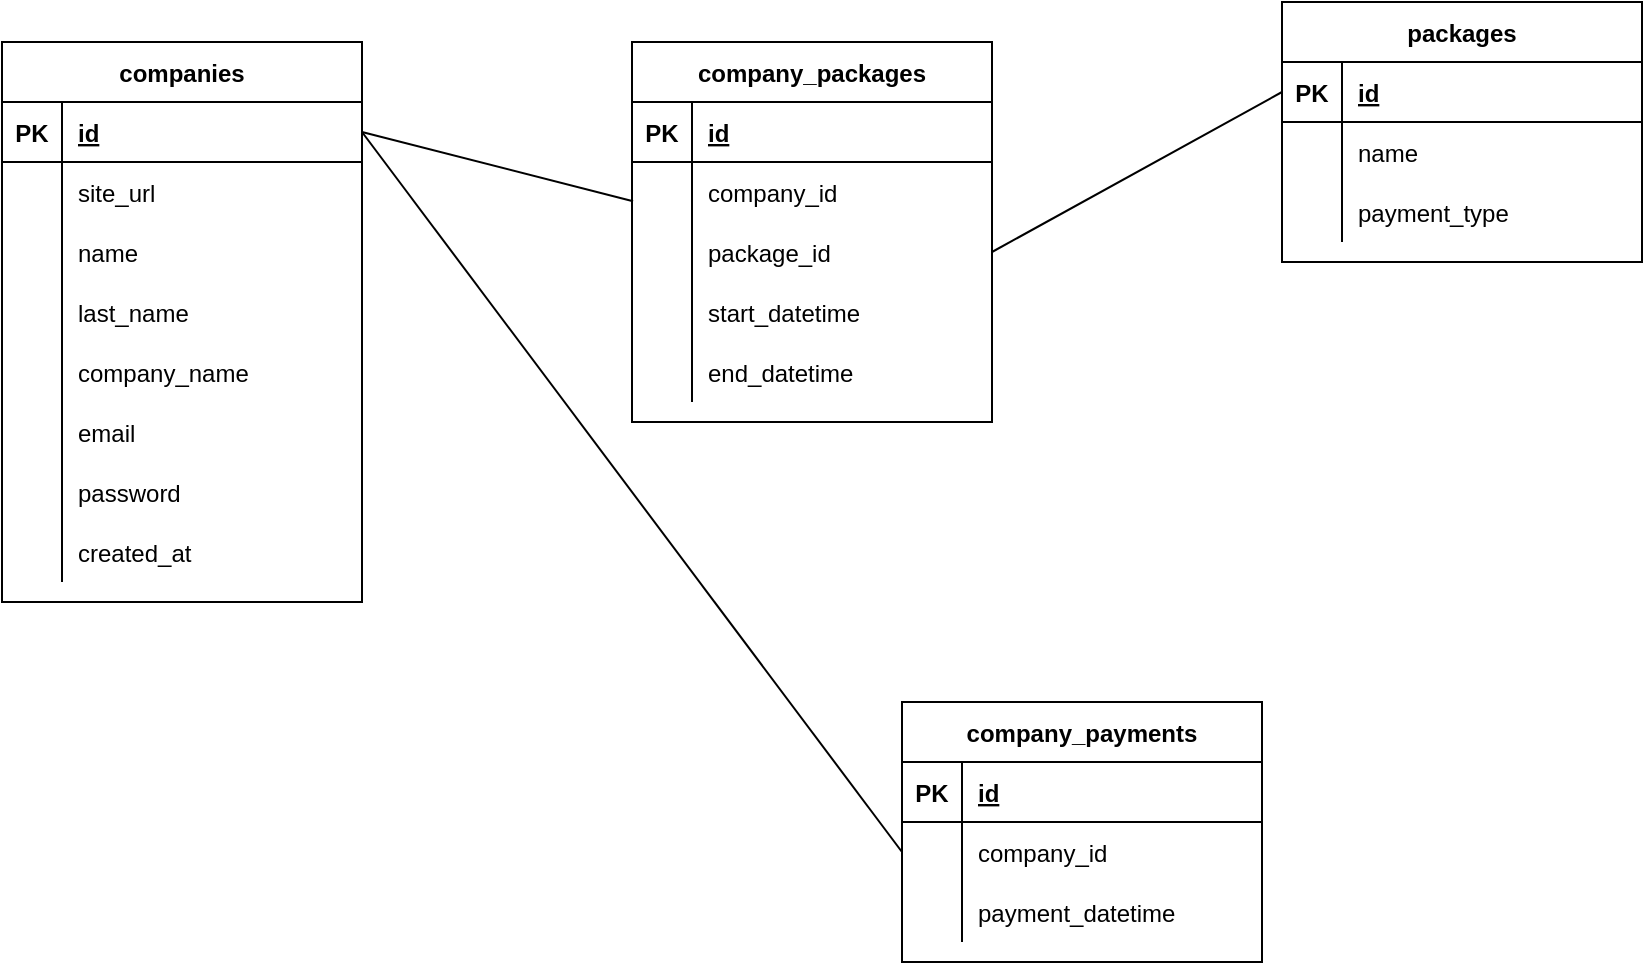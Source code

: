 <mxfile version="16.1.2" type="device"><diagram id="8m7sfZv7wadtxmb3W7t3" name="Page-1"><mxGraphModel dx="1021" dy="669" grid="1" gridSize="10" guides="1" tooltips="1" connect="1" arrows="1" fold="1" page="1" pageScale="1" pageWidth="850" pageHeight="1100" math="0" shadow="0"><root><mxCell id="0"/><mxCell id="1" parent="0"/><mxCell id="9zxYgJ8zd_Ooo0ewRQ1R-1" value="companies" style="shape=table;startSize=30;container=1;collapsible=1;childLayout=tableLayout;fixedRows=1;rowLines=0;fontStyle=1;align=center;resizeLast=1;" vertex="1" parent="1"><mxGeometry x="20" y="60" width="180" height="280" as="geometry"/></mxCell><mxCell id="9zxYgJ8zd_Ooo0ewRQ1R-2" value="" style="shape=partialRectangle;collapsible=0;dropTarget=0;pointerEvents=0;fillColor=none;top=0;left=0;bottom=1;right=0;points=[[0,0.5],[1,0.5]];portConstraint=eastwest;" vertex="1" parent="9zxYgJ8zd_Ooo0ewRQ1R-1"><mxGeometry y="30" width="180" height="30" as="geometry"/></mxCell><mxCell id="9zxYgJ8zd_Ooo0ewRQ1R-3" value="PK" style="shape=partialRectangle;connectable=0;fillColor=none;top=0;left=0;bottom=0;right=0;fontStyle=1;overflow=hidden;" vertex="1" parent="9zxYgJ8zd_Ooo0ewRQ1R-2"><mxGeometry width="30" height="30" as="geometry"><mxRectangle width="30" height="30" as="alternateBounds"/></mxGeometry></mxCell><mxCell id="9zxYgJ8zd_Ooo0ewRQ1R-4" value="id" style="shape=partialRectangle;connectable=0;fillColor=none;top=0;left=0;bottom=0;right=0;align=left;spacingLeft=6;fontStyle=5;overflow=hidden;" vertex="1" parent="9zxYgJ8zd_Ooo0ewRQ1R-2"><mxGeometry x="30" width="150" height="30" as="geometry"><mxRectangle width="150" height="30" as="alternateBounds"/></mxGeometry></mxCell><mxCell id="9zxYgJ8zd_Ooo0ewRQ1R-11" value="" style="shape=partialRectangle;collapsible=0;dropTarget=0;pointerEvents=0;fillColor=none;top=0;left=0;bottom=0;right=0;points=[[0,0.5],[1,0.5]];portConstraint=eastwest;" vertex="1" parent="9zxYgJ8zd_Ooo0ewRQ1R-1"><mxGeometry y="60" width="180" height="30" as="geometry"/></mxCell><mxCell id="9zxYgJ8zd_Ooo0ewRQ1R-12" value="" style="shape=partialRectangle;connectable=0;fillColor=none;top=0;left=0;bottom=0;right=0;editable=1;overflow=hidden;" vertex="1" parent="9zxYgJ8zd_Ooo0ewRQ1R-11"><mxGeometry width="30" height="30" as="geometry"><mxRectangle width="30" height="30" as="alternateBounds"/></mxGeometry></mxCell><mxCell id="9zxYgJ8zd_Ooo0ewRQ1R-13" value="site_url" style="shape=partialRectangle;connectable=0;fillColor=none;top=0;left=0;bottom=0;right=0;align=left;spacingLeft=6;overflow=hidden;" vertex="1" parent="9zxYgJ8zd_Ooo0ewRQ1R-11"><mxGeometry x="30" width="150" height="30" as="geometry"><mxRectangle width="150" height="30" as="alternateBounds"/></mxGeometry></mxCell><mxCell id="9zxYgJ8zd_Ooo0ewRQ1R-8" value="" style="shape=partialRectangle;collapsible=0;dropTarget=0;pointerEvents=0;fillColor=none;top=0;left=0;bottom=0;right=0;points=[[0,0.5],[1,0.5]];portConstraint=eastwest;" vertex="1" parent="9zxYgJ8zd_Ooo0ewRQ1R-1"><mxGeometry y="90" width="180" height="30" as="geometry"/></mxCell><mxCell id="9zxYgJ8zd_Ooo0ewRQ1R-9" value="" style="shape=partialRectangle;connectable=0;fillColor=none;top=0;left=0;bottom=0;right=0;editable=1;overflow=hidden;" vertex="1" parent="9zxYgJ8zd_Ooo0ewRQ1R-8"><mxGeometry width="30" height="30" as="geometry"><mxRectangle width="30" height="30" as="alternateBounds"/></mxGeometry></mxCell><mxCell id="9zxYgJ8zd_Ooo0ewRQ1R-10" value="name" style="shape=partialRectangle;connectable=0;fillColor=none;top=0;left=0;bottom=0;right=0;align=left;spacingLeft=6;overflow=hidden;" vertex="1" parent="9zxYgJ8zd_Ooo0ewRQ1R-8"><mxGeometry x="30" width="150" height="30" as="geometry"><mxRectangle width="150" height="30" as="alternateBounds"/></mxGeometry></mxCell><mxCell id="9zxYgJ8zd_Ooo0ewRQ1R-53" value="" style="shape=partialRectangle;collapsible=0;dropTarget=0;pointerEvents=0;fillColor=none;top=0;left=0;bottom=0;right=0;points=[[0,0.5],[1,0.5]];portConstraint=eastwest;" vertex="1" parent="9zxYgJ8zd_Ooo0ewRQ1R-1"><mxGeometry y="120" width="180" height="30" as="geometry"/></mxCell><mxCell id="9zxYgJ8zd_Ooo0ewRQ1R-54" value="" style="shape=partialRectangle;connectable=0;fillColor=none;top=0;left=0;bottom=0;right=0;editable=1;overflow=hidden;" vertex="1" parent="9zxYgJ8zd_Ooo0ewRQ1R-53"><mxGeometry width="30" height="30" as="geometry"><mxRectangle width="30" height="30" as="alternateBounds"/></mxGeometry></mxCell><mxCell id="9zxYgJ8zd_Ooo0ewRQ1R-55" value="last_name" style="shape=partialRectangle;connectable=0;fillColor=none;top=0;left=0;bottom=0;right=0;align=left;spacingLeft=6;overflow=hidden;" vertex="1" parent="9zxYgJ8zd_Ooo0ewRQ1R-53"><mxGeometry x="30" width="150" height="30" as="geometry"><mxRectangle width="150" height="30" as="alternateBounds"/></mxGeometry></mxCell><mxCell id="9zxYgJ8zd_Ooo0ewRQ1R-56" value="" style="shape=partialRectangle;collapsible=0;dropTarget=0;pointerEvents=0;fillColor=none;top=0;left=0;bottom=0;right=0;points=[[0,0.5],[1,0.5]];portConstraint=eastwest;" vertex="1" parent="9zxYgJ8zd_Ooo0ewRQ1R-1"><mxGeometry y="150" width="180" height="30" as="geometry"/></mxCell><mxCell id="9zxYgJ8zd_Ooo0ewRQ1R-57" value="" style="shape=partialRectangle;connectable=0;fillColor=none;top=0;left=0;bottom=0;right=0;editable=1;overflow=hidden;" vertex="1" parent="9zxYgJ8zd_Ooo0ewRQ1R-56"><mxGeometry width="30" height="30" as="geometry"><mxRectangle width="30" height="30" as="alternateBounds"/></mxGeometry></mxCell><mxCell id="9zxYgJ8zd_Ooo0ewRQ1R-58" value="company_name" style="shape=partialRectangle;connectable=0;fillColor=none;top=0;left=0;bottom=0;right=0;align=left;spacingLeft=6;overflow=hidden;" vertex="1" parent="9zxYgJ8zd_Ooo0ewRQ1R-56"><mxGeometry x="30" width="150" height="30" as="geometry"><mxRectangle width="150" height="30" as="alternateBounds"/></mxGeometry></mxCell><mxCell id="9zxYgJ8zd_Ooo0ewRQ1R-59" value="" style="shape=partialRectangle;collapsible=0;dropTarget=0;pointerEvents=0;fillColor=none;top=0;left=0;bottom=0;right=0;points=[[0,0.5],[1,0.5]];portConstraint=eastwest;" vertex="1" parent="9zxYgJ8zd_Ooo0ewRQ1R-1"><mxGeometry y="180" width="180" height="30" as="geometry"/></mxCell><mxCell id="9zxYgJ8zd_Ooo0ewRQ1R-60" value="" style="shape=partialRectangle;connectable=0;fillColor=none;top=0;left=0;bottom=0;right=0;editable=1;overflow=hidden;" vertex="1" parent="9zxYgJ8zd_Ooo0ewRQ1R-59"><mxGeometry width="30" height="30" as="geometry"><mxRectangle width="30" height="30" as="alternateBounds"/></mxGeometry></mxCell><mxCell id="9zxYgJ8zd_Ooo0ewRQ1R-61" value="email" style="shape=partialRectangle;connectable=0;fillColor=none;top=0;left=0;bottom=0;right=0;align=left;spacingLeft=6;overflow=hidden;" vertex="1" parent="9zxYgJ8zd_Ooo0ewRQ1R-59"><mxGeometry x="30" width="150" height="30" as="geometry"><mxRectangle width="150" height="30" as="alternateBounds"/></mxGeometry></mxCell><mxCell id="9zxYgJ8zd_Ooo0ewRQ1R-62" value="" style="shape=partialRectangle;collapsible=0;dropTarget=0;pointerEvents=0;fillColor=none;top=0;left=0;bottom=0;right=0;points=[[0,0.5],[1,0.5]];portConstraint=eastwest;" vertex="1" parent="9zxYgJ8zd_Ooo0ewRQ1R-1"><mxGeometry y="210" width="180" height="30" as="geometry"/></mxCell><mxCell id="9zxYgJ8zd_Ooo0ewRQ1R-63" value="" style="shape=partialRectangle;connectable=0;fillColor=none;top=0;left=0;bottom=0;right=0;editable=1;overflow=hidden;" vertex="1" parent="9zxYgJ8zd_Ooo0ewRQ1R-62"><mxGeometry width="30" height="30" as="geometry"><mxRectangle width="30" height="30" as="alternateBounds"/></mxGeometry></mxCell><mxCell id="9zxYgJ8zd_Ooo0ewRQ1R-64" value="password" style="shape=partialRectangle;connectable=0;fillColor=none;top=0;left=0;bottom=0;right=0;align=left;spacingLeft=6;overflow=hidden;" vertex="1" parent="9zxYgJ8zd_Ooo0ewRQ1R-62"><mxGeometry x="30" width="150" height="30" as="geometry"><mxRectangle width="150" height="30" as="alternateBounds"/></mxGeometry></mxCell><mxCell id="9zxYgJ8zd_Ooo0ewRQ1R-68" value="" style="shape=partialRectangle;collapsible=0;dropTarget=0;pointerEvents=0;fillColor=none;top=0;left=0;bottom=0;right=0;points=[[0,0.5],[1,0.5]];portConstraint=eastwest;" vertex="1" parent="9zxYgJ8zd_Ooo0ewRQ1R-1"><mxGeometry y="240" width="180" height="30" as="geometry"/></mxCell><mxCell id="9zxYgJ8zd_Ooo0ewRQ1R-69" value="" style="shape=partialRectangle;connectable=0;fillColor=none;top=0;left=0;bottom=0;right=0;editable=1;overflow=hidden;" vertex="1" parent="9zxYgJ8zd_Ooo0ewRQ1R-68"><mxGeometry width="30" height="30" as="geometry"><mxRectangle width="30" height="30" as="alternateBounds"/></mxGeometry></mxCell><mxCell id="9zxYgJ8zd_Ooo0ewRQ1R-70" value="created_at" style="shape=partialRectangle;connectable=0;fillColor=none;top=0;left=0;bottom=0;right=0;align=left;spacingLeft=6;overflow=hidden;" vertex="1" parent="9zxYgJ8zd_Ooo0ewRQ1R-68"><mxGeometry x="30" width="150" height="30" as="geometry"><mxRectangle width="150" height="30" as="alternateBounds"/></mxGeometry></mxCell><mxCell id="9zxYgJ8zd_Ooo0ewRQ1R-14" value="packages" style="shape=table;startSize=30;container=1;collapsible=1;childLayout=tableLayout;fixedRows=1;rowLines=0;fontStyle=1;align=center;resizeLast=1;" vertex="1" parent="1"><mxGeometry x="660" y="40" width="180" height="130" as="geometry"/></mxCell><mxCell id="9zxYgJ8zd_Ooo0ewRQ1R-15" value="" style="shape=partialRectangle;collapsible=0;dropTarget=0;pointerEvents=0;fillColor=none;top=0;left=0;bottom=1;right=0;points=[[0,0.5],[1,0.5]];portConstraint=eastwest;" vertex="1" parent="9zxYgJ8zd_Ooo0ewRQ1R-14"><mxGeometry y="30" width="180" height="30" as="geometry"/></mxCell><mxCell id="9zxYgJ8zd_Ooo0ewRQ1R-16" value="PK" style="shape=partialRectangle;connectable=0;fillColor=none;top=0;left=0;bottom=0;right=0;fontStyle=1;overflow=hidden;" vertex="1" parent="9zxYgJ8zd_Ooo0ewRQ1R-15"><mxGeometry width="30" height="30" as="geometry"><mxRectangle width="30" height="30" as="alternateBounds"/></mxGeometry></mxCell><mxCell id="9zxYgJ8zd_Ooo0ewRQ1R-17" value="id" style="shape=partialRectangle;connectable=0;fillColor=none;top=0;left=0;bottom=0;right=0;align=left;spacingLeft=6;fontStyle=5;overflow=hidden;" vertex="1" parent="9zxYgJ8zd_Ooo0ewRQ1R-15"><mxGeometry x="30" width="150" height="30" as="geometry"><mxRectangle width="150" height="30" as="alternateBounds"/></mxGeometry></mxCell><mxCell id="9zxYgJ8zd_Ooo0ewRQ1R-24" value="" style="shape=partialRectangle;collapsible=0;dropTarget=0;pointerEvents=0;fillColor=none;top=0;left=0;bottom=0;right=0;points=[[0,0.5],[1,0.5]];portConstraint=eastwest;" vertex="1" parent="9zxYgJ8zd_Ooo0ewRQ1R-14"><mxGeometry y="60" width="180" height="30" as="geometry"/></mxCell><mxCell id="9zxYgJ8zd_Ooo0ewRQ1R-25" value="" style="shape=partialRectangle;connectable=0;fillColor=none;top=0;left=0;bottom=0;right=0;editable=1;overflow=hidden;" vertex="1" parent="9zxYgJ8zd_Ooo0ewRQ1R-24"><mxGeometry width="30" height="30" as="geometry"><mxRectangle width="30" height="30" as="alternateBounds"/></mxGeometry></mxCell><mxCell id="9zxYgJ8zd_Ooo0ewRQ1R-26" value="name" style="shape=partialRectangle;connectable=0;fillColor=none;top=0;left=0;bottom=0;right=0;align=left;spacingLeft=6;overflow=hidden;" vertex="1" parent="9zxYgJ8zd_Ooo0ewRQ1R-24"><mxGeometry x="30" width="150" height="30" as="geometry"><mxRectangle width="150" height="30" as="alternateBounds"/></mxGeometry></mxCell><mxCell id="9zxYgJ8zd_Ooo0ewRQ1R-65" value="" style="shape=partialRectangle;collapsible=0;dropTarget=0;pointerEvents=0;fillColor=none;top=0;left=0;bottom=0;right=0;points=[[0,0.5],[1,0.5]];portConstraint=eastwest;" vertex="1" parent="9zxYgJ8zd_Ooo0ewRQ1R-14"><mxGeometry y="90" width="180" height="30" as="geometry"/></mxCell><mxCell id="9zxYgJ8zd_Ooo0ewRQ1R-66" value="" style="shape=partialRectangle;connectable=0;fillColor=none;top=0;left=0;bottom=0;right=0;editable=1;overflow=hidden;" vertex="1" parent="9zxYgJ8zd_Ooo0ewRQ1R-65"><mxGeometry width="30" height="30" as="geometry"><mxRectangle width="30" height="30" as="alternateBounds"/></mxGeometry></mxCell><mxCell id="9zxYgJ8zd_Ooo0ewRQ1R-67" value="payment_type" style="shape=partialRectangle;connectable=0;fillColor=none;top=0;left=0;bottom=0;right=0;align=left;spacingLeft=6;overflow=hidden;" vertex="1" parent="9zxYgJ8zd_Ooo0ewRQ1R-65"><mxGeometry x="30" width="150" height="30" as="geometry"><mxRectangle width="150" height="30" as="alternateBounds"/></mxGeometry></mxCell><mxCell id="9zxYgJ8zd_Ooo0ewRQ1R-27" value="company_packages" style="shape=table;startSize=30;container=1;collapsible=1;childLayout=tableLayout;fixedRows=1;rowLines=0;fontStyle=1;align=center;resizeLast=1;" vertex="1" parent="1"><mxGeometry x="335" y="60" width="180" height="190" as="geometry"/></mxCell><mxCell id="9zxYgJ8zd_Ooo0ewRQ1R-28" value="" style="shape=partialRectangle;collapsible=0;dropTarget=0;pointerEvents=0;fillColor=none;top=0;left=0;bottom=1;right=0;points=[[0,0.5],[1,0.5]];portConstraint=eastwest;" vertex="1" parent="9zxYgJ8zd_Ooo0ewRQ1R-27"><mxGeometry y="30" width="180" height="30" as="geometry"/></mxCell><mxCell id="9zxYgJ8zd_Ooo0ewRQ1R-29" value="PK" style="shape=partialRectangle;connectable=0;fillColor=none;top=0;left=0;bottom=0;right=0;fontStyle=1;overflow=hidden;" vertex="1" parent="9zxYgJ8zd_Ooo0ewRQ1R-28"><mxGeometry width="30" height="30" as="geometry"><mxRectangle width="30" height="30" as="alternateBounds"/></mxGeometry></mxCell><mxCell id="9zxYgJ8zd_Ooo0ewRQ1R-30" value="id" style="shape=partialRectangle;connectable=0;fillColor=none;top=0;left=0;bottom=0;right=0;align=left;spacingLeft=6;fontStyle=5;overflow=hidden;" vertex="1" parent="9zxYgJ8zd_Ooo0ewRQ1R-28"><mxGeometry x="30" width="150" height="30" as="geometry"><mxRectangle width="150" height="30" as="alternateBounds"/></mxGeometry></mxCell><mxCell id="9zxYgJ8zd_Ooo0ewRQ1R-34" value="" style="shape=partialRectangle;collapsible=0;dropTarget=0;pointerEvents=0;fillColor=none;top=0;left=0;bottom=0;right=0;points=[[0,0.5],[1,0.5]];portConstraint=eastwest;" vertex="1" parent="9zxYgJ8zd_Ooo0ewRQ1R-27"><mxGeometry y="60" width="180" height="30" as="geometry"/></mxCell><mxCell id="9zxYgJ8zd_Ooo0ewRQ1R-35" value="" style="shape=partialRectangle;connectable=0;fillColor=none;top=0;left=0;bottom=0;right=0;editable=1;overflow=hidden;" vertex="1" parent="9zxYgJ8zd_Ooo0ewRQ1R-34"><mxGeometry width="30" height="30" as="geometry"><mxRectangle width="30" height="30" as="alternateBounds"/></mxGeometry></mxCell><mxCell id="9zxYgJ8zd_Ooo0ewRQ1R-36" value="company_id" style="shape=partialRectangle;connectable=0;fillColor=none;top=0;left=0;bottom=0;right=0;align=left;spacingLeft=6;overflow=hidden;" vertex="1" parent="9zxYgJ8zd_Ooo0ewRQ1R-34"><mxGeometry x="30" width="150" height="30" as="geometry"><mxRectangle width="150" height="30" as="alternateBounds"/></mxGeometry></mxCell><mxCell id="9zxYgJ8zd_Ooo0ewRQ1R-37" value="" style="shape=partialRectangle;collapsible=0;dropTarget=0;pointerEvents=0;fillColor=none;top=0;left=0;bottom=0;right=0;points=[[0,0.5],[1,0.5]];portConstraint=eastwest;" vertex="1" parent="9zxYgJ8zd_Ooo0ewRQ1R-27"><mxGeometry y="90" width="180" height="30" as="geometry"/></mxCell><mxCell id="9zxYgJ8zd_Ooo0ewRQ1R-38" value="" style="shape=partialRectangle;connectable=0;fillColor=none;top=0;left=0;bottom=0;right=0;editable=1;overflow=hidden;" vertex="1" parent="9zxYgJ8zd_Ooo0ewRQ1R-37"><mxGeometry width="30" height="30" as="geometry"><mxRectangle width="30" height="30" as="alternateBounds"/></mxGeometry></mxCell><mxCell id="9zxYgJ8zd_Ooo0ewRQ1R-39" value="package_id" style="shape=partialRectangle;connectable=0;fillColor=none;top=0;left=0;bottom=0;right=0;align=left;spacingLeft=6;overflow=hidden;" vertex="1" parent="9zxYgJ8zd_Ooo0ewRQ1R-37"><mxGeometry x="30" width="150" height="30" as="geometry"><mxRectangle width="150" height="30" as="alternateBounds"/></mxGeometry></mxCell><mxCell id="9zxYgJ8zd_Ooo0ewRQ1R-74" value="" style="shape=partialRectangle;collapsible=0;dropTarget=0;pointerEvents=0;fillColor=none;top=0;left=0;bottom=0;right=0;points=[[0,0.5],[1,0.5]];portConstraint=eastwest;" vertex="1" parent="9zxYgJ8zd_Ooo0ewRQ1R-27"><mxGeometry y="120" width="180" height="30" as="geometry"/></mxCell><mxCell id="9zxYgJ8zd_Ooo0ewRQ1R-75" value="" style="shape=partialRectangle;connectable=0;fillColor=none;top=0;left=0;bottom=0;right=0;editable=1;overflow=hidden;" vertex="1" parent="9zxYgJ8zd_Ooo0ewRQ1R-74"><mxGeometry width="30" height="30" as="geometry"><mxRectangle width="30" height="30" as="alternateBounds"/></mxGeometry></mxCell><mxCell id="9zxYgJ8zd_Ooo0ewRQ1R-76" value="start_datetime" style="shape=partialRectangle;connectable=0;fillColor=none;top=0;left=0;bottom=0;right=0;align=left;spacingLeft=6;overflow=hidden;" vertex="1" parent="9zxYgJ8zd_Ooo0ewRQ1R-74"><mxGeometry x="30" width="150" height="30" as="geometry"><mxRectangle width="150" height="30" as="alternateBounds"/></mxGeometry></mxCell><mxCell id="9zxYgJ8zd_Ooo0ewRQ1R-77" value="" style="shape=partialRectangle;collapsible=0;dropTarget=0;pointerEvents=0;fillColor=none;top=0;left=0;bottom=0;right=0;points=[[0,0.5],[1,0.5]];portConstraint=eastwest;" vertex="1" parent="9zxYgJ8zd_Ooo0ewRQ1R-27"><mxGeometry y="150" width="180" height="30" as="geometry"/></mxCell><mxCell id="9zxYgJ8zd_Ooo0ewRQ1R-78" value="" style="shape=partialRectangle;connectable=0;fillColor=none;top=0;left=0;bottom=0;right=0;editable=1;overflow=hidden;" vertex="1" parent="9zxYgJ8zd_Ooo0ewRQ1R-77"><mxGeometry width="30" height="30" as="geometry"><mxRectangle width="30" height="30" as="alternateBounds"/></mxGeometry></mxCell><mxCell id="9zxYgJ8zd_Ooo0ewRQ1R-79" value="end_datetime" style="shape=partialRectangle;connectable=0;fillColor=none;top=0;left=0;bottom=0;right=0;align=left;spacingLeft=6;overflow=hidden;" vertex="1" parent="9zxYgJ8zd_Ooo0ewRQ1R-77"><mxGeometry x="30" width="150" height="30" as="geometry"><mxRectangle width="150" height="30" as="alternateBounds"/></mxGeometry></mxCell><mxCell id="9zxYgJ8zd_Ooo0ewRQ1R-40" value="company_payments" style="shape=table;startSize=30;container=1;collapsible=1;childLayout=tableLayout;fixedRows=1;rowLines=0;fontStyle=1;align=center;resizeLast=1;" vertex="1" parent="1"><mxGeometry x="470" y="390" width="180" height="130" as="geometry"/></mxCell><mxCell id="9zxYgJ8zd_Ooo0ewRQ1R-41" value="" style="shape=partialRectangle;collapsible=0;dropTarget=0;pointerEvents=0;fillColor=none;top=0;left=0;bottom=1;right=0;points=[[0,0.5],[1,0.5]];portConstraint=eastwest;" vertex="1" parent="9zxYgJ8zd_Ooo0ewRQ1R-40"><mxGeometry y="30" width="180" height="30" as="geometry"/></mxCell><mxCell id="9zxYgJ8zd_Ooo0ewRQ1R-42" value="PK" style="shape=partialRectangle;connectable=0;fillColor=none;top=0;left=0;bottom=0;right=0;fontStyle=1;overflow=hidden;" vertex="1" parent="9zxYgJ8zd_Ooo0ewRQ1R-41"><mxGeometry width="30" height="30" as="geometry"><mxRectangle width="30" height="30" as="alternateBounds"/></mxGeometry></mxCell><mxCell id="9zxYgJ8zd_Ooo0ewRQ1R-43" value="id" style="shape=partialRectangle;connectable=0;fillColor=none;top=0;left=0;bottom=0;right=0;align=left;spacingLeft=6;fontStyle=5;overflow=hidden;" vertex="1" parent="9zxYgJ8zd_Ooo0ewRQ1R-41"><mxGeometry x="30" width="150" height="30" as="geometry"><mxRectangle width="150" height="30" as="alternateBounds"/></mxGeometry></mxCell><mxCell id="9zxYgJ8zd_Ooo0ewRQ1R-44" value="" style="shape=partialRectangle;collapsible=0;dropTarget=0;pointerEvents=0;fillColor=none;top=0;left=0;bottom=0;right=0;points=[[0,0.5],[1,0.5]];portConstraint=eastwest;" vertex="1" parent="9zxYgJ8zd_Ooo0ewRQ1R-40"><mxGeometry y="60" width="180" height="30" as="geometry"/></mxCell><mxCell id="9zxYgJ8zd_Ooo0ewRQ1R-45" value="" style="shape=partialRectangle;connectable=0;fillColor=none;top=0;left=0;bottom=0;right=0;editable=1;overflow=hidden;" vertex="1" parent="9zxYgJ8zd_Ooo0ewRQ1R-44"><mxGeometry width="30" height="30" as="geometry"><mxRectangle width="30" height="30" as="alternateBounds"/></mxGeometry></mxCell><mxCell id="9zxYgJ8zd_Ooo0ewRQ1R-46" value="company_id" style="shape=partialRectangle;connectable=0;fillColor=none;top=0;left=0;bottom=0;right=0;align=left;spacingLeft=6;overflow=hidden;" vertex="1" parent="9zxYgJ8zd_Ooo0ewRQ1R-44"><mxGeometry x="30" width="150" height="30" as="geometry"><mxRectangle width="150" height="30" as="alternateBounds"/></mxGeometry></mxCell><mxCell id="9zxYgJ8zd_Ooo0ewRQ1R-50" value="" style="shape=partialRectangle;collapsible=0;dropTarget=0;pointerEvents=0;fillColor=none;top=0;left=0;bottom=0;right=0;points=[[0,0.5],[1,0.5]];portConstraint=eastwest;" vertex="1" parent="9zxYgJ8zd_Ooo0ewRQ1R-40"><mxGeometry y="90" width="180" height="30" as="geometry"/></mxCell><mxCell id="9zxYgJ8zd_Ooo0ewRQ1R-51" value="" style="shape=partialRectangle;connectable=0;fillColor=none;top=0;left=0;bottom=0;right=0;editable=1;overflow=hidden;" vertex="1" parent="9zxYgJ8zd_Ooo0ewRQ1R-50"><mxGeometry width="30" height="30" as="geometry"><mxRectangle width="30" height="30" as="alternateBounds"/></mxGeometry></mxCell><mxCell id="9zxYgJ8zd_Ooo0ewRQ1R-52" value="payment_datetime" style="shape=partialRectangle;connectable=0;fillColor=none;top=0;left=0;bottom=0;right=0;align=left;spacingLeft=6;overflow=hidden;" vertex="1" parent="9zxYgJ8zd_Ooo0ewRQ1R-50"><mxGeometry x="30" width="150" height="30" as="geometry"><mxRectangle width="150" height="30" as="alternateBounds"/></mxGeometry></mxCell><mxCell id="9zxYgJ8zd_Ooo0ewRQ1R-80" value="" style="endArrow=none;html=1;rounded=0;exitX=1;exitY=0.5;exitDx=0;exitDy=0;entryX=0.003;entryY=0.655;entryDx=0;entryDy=0;entryPerimeter=0;" edge="1" parent="1" source="9zxYgJ8zd_Ooo0ewRQ1R-2" target="9zxYgJ8zd_Ooo0ewRQ1R-34"><mxGeometry width="50" height="50" relative="1" as="geometry"><mxPoint x="440" y="210" as="sourcePoint"/><mxPoint x="350" y="125" as="targetPoint"/></mxGeometry></mxCell><mxCell id="9zxYgJ8zd_Ooo0ewRQ1R-81" value="" style="endArrow=none;html=1;rounded=0;exitX=0;exitY=0.5;exitDx=0;exitDy=0;entryX=1;entryY=0.5;entryDx=0;entryDy=0;" edge="1" parent="1" source="9zxYgJ8zd_Ooo0ewRQ1R-15" target="9zxYgJ8zd_Ooo0ewRQ1R-37"><mxGeometry width="50" height="50" relative="1" as="geometry"><mxPoint x="490" y="130" as="sourcePoint"/><mxPoint x="540" y="80" as="targetPoint"/></mxGeometry></mxCell><mxCell id="9zxYgJ8zd_Ooo0ewRQ1R-82" value="" style="endArrow=none;html=1;rounded=0;exitX=1;exitY=0.5;exitDx=0;exitDy=0;entryX=0;entryY=0.5;entryDx=0;entryDy=0;" edge="1" parent="1" source="9zxYgJ8zd_Ooo0ewRQ1R-2" target="9zxYgJ8zd_Ooo0ewRQ1R-44"><mxGeometry width="50" height="50" relative="1" as="geometry"><mxPoint x="440" y="260" as="sourcePoint"/><mxPoint x="450" y="350" as="targetPoint"/></mxGeometry></mxCell></root></mxGraphModel></diagram></mxfile>